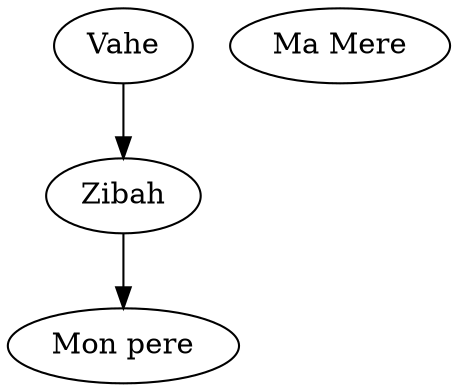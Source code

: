 digraph vahe{

    "Vahe" -> "Zibah" [length=6];
    "Zibah" -> "Mon pere" [length=7];
    "Ma Mere";

}
